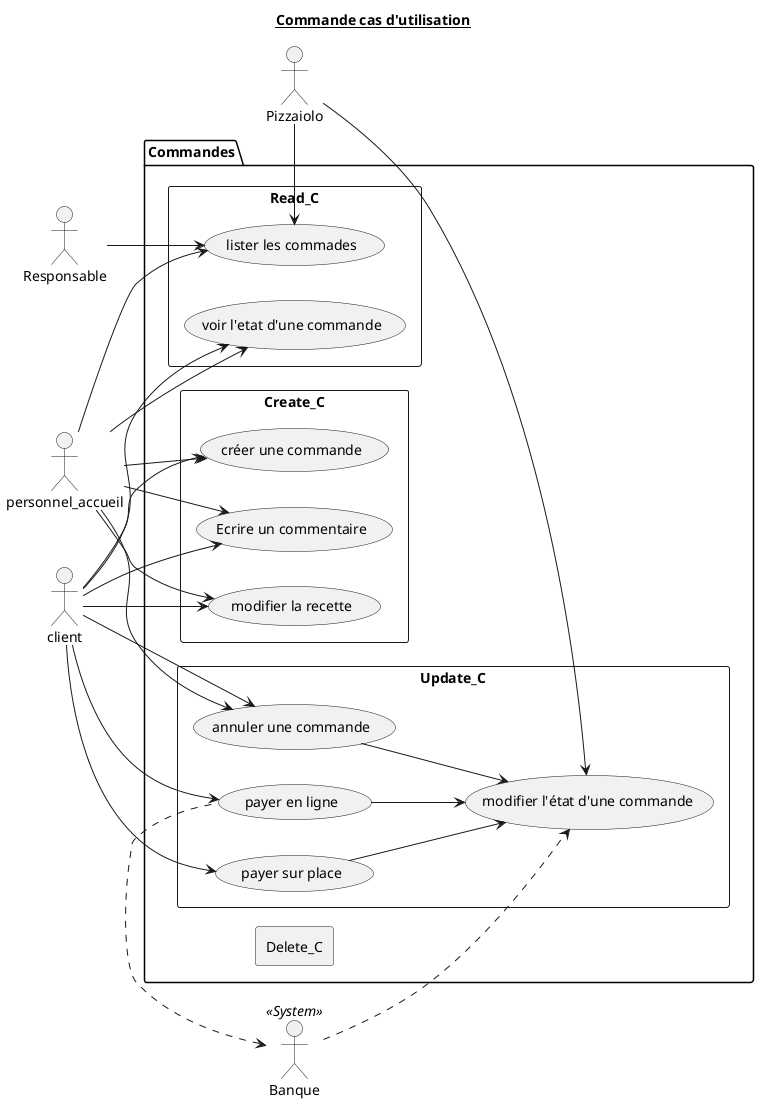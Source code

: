 @startuml 2_Commande_UseCaseDiagram

title <u>Commande cas d'utilisation</u>

actor Responsable as RESP
actor Pizzaiolo as PIZLO
actor personnel_accueil as ACCUEIL
actor client as CUSTOMER
actor Banque <<System>> as BANK

' COMMANDES
package Commandes {
    left to right direction
    rectangle Create_C {
        (créer une commande) AS CREATE_CMD
        (Ecrire un commentaire) AS COMMENT_CMD
        (modifier la recette) AS CUSTO_CMD
    }
    rectangle Read_C {
        (voir l'etat d'une commande) AS SHOW_STATE_CMD
        (lister les commades) AS LIST_CMD
    }
    rectangle Update_C {
        (modifier l'état d'une commande) AS MODIFY_STATE_CMD
        (annuler une commande) AS CANCEL_CMD
        (payer sur place) AS PAY_STORE_CMD
        (payer en ligne) AS PAY_ONLINE_CMD
    }
    rectangle Delete_C {
        
    }
}

PAY_ONLINE_CMD --> MODIFY_STATE_CMD
PAY_STORE_CMD --> MODIFY_STATE_CMD
CANCEL_CMD --> MODIFY_STATE_CMD

RESP --> LIST_CMD
PIZLO -l-> LIST_CMD
PIZLO --> MODIFY_STATE_CMD
ACCUEIL --> CREATE_CMD
ACCUEIL --> COMMENT_CMD
ACCUEIL --> CUSTO_CMD
ACCUEIL --> SHOW_STATE_CMD
ACCUEIL --> LIST_CMD
ACCUEIL --> CANCEL_CMD
CUSTOMER --> CREATE_CMD
CUSTOMER --> COMMENT_CMD
CUSTOMER --> CUSTO_CMD
CUSTOMER --> SHOW_STATE_CMD
CUSTOMER --> CANCEL_CMD
CUSTOMER --> PAY_STORE_CMD
CUSTOMER --> PAY_ONLINE_CMD
BANK <.r. PAY_ONLINE_CMD
BANK ..> MODIFY_STATE_CMD

@enduml